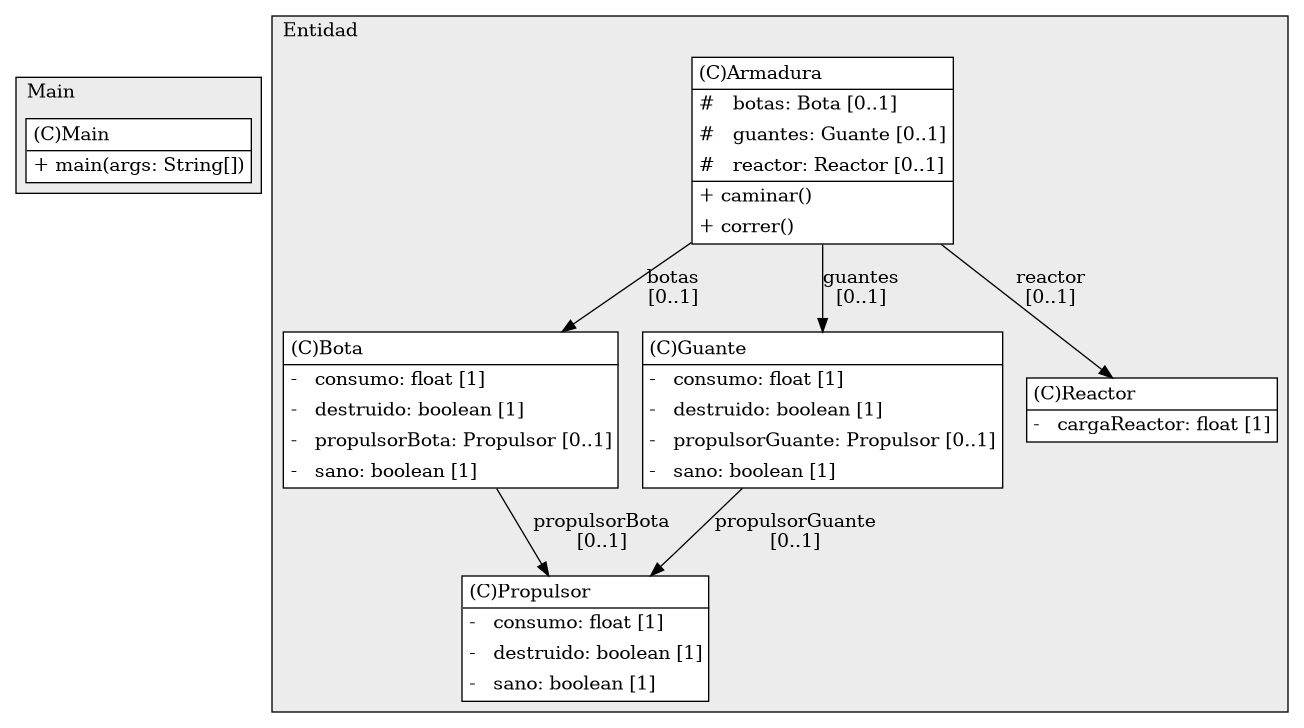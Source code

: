 @startuml

/' diagram meta data start
config=StructureConfiguration;
{
  "projectClassification": {
    "searchMode": "OpenProject", // OpenProject, AllProjects
    "includedProjects": "",
    "pathEndKeywords": "*.impl",
    "isClientPath": "",
    "isClientName": "",
    "isTestPath": "",
    "isTestName": "",
    "isMappingPath": "",
    "isMappingName": "",
    "isDataAccessPath": "",
    "isDataAccessName": "",
    "isDataStructurePath": "",
    "isDataStructureName": "",
    "isInterfaceStructuresPath": "",
    "isInterfaceStructuresName": "",
    "isEntryPointPath": "",
    "isEntryPointName": "",
    "treatFinalFieldsAsMandatory": false
  },
  "graphRestriction": {
    "classPackageExcludeFilter": "",
    "classPackageIncludeFilter": "",
    "classNameExcludeFilter": "",
    "classNameIncludeFilter": "",
    "methodNameExcludeFilter": "",
    "methodNameIncludeFilter": "",
    "removeByInheritance": "", // inheritance/annotation based filtering is done in a second step
    "removeByAnnotation": "",
    "removeByClassPackage": "", // cleanup the graph after inheritance/annotation based filtering is done
    "removeByClassName": "",
    "cutMappings": false,
    "cutEnum": true,
    "cutTests": true,
    "cutClient": true,
    "cutDataAccess": true,
    "cutInterfaceStructures": true,
    "cutDataStructures": true,
    "cutGetterAndSetter": true,
    "cutConstructors": true
  },
  "graphTraversal": {
    "forwardDepth": 3,
    "backwardDepth": 3,
    "classPackageExcludeFilter": "",
    "classPackageIncludeFilter": "",
    "classNameExcludeFilter": "",
    "classNameIncludeFilter": "",
    "methodNameExcludeFilter": "",
    "methodNameIncludeFilter": "",
    "hideMappings": false,
    "hideDataStructures": false,
    "hidePrivateMethods": true,
    "hideInterfaceCalls": true, // indirection: implementation -> interface (is hidden) -> implementation
    "onlyShowApplicationEntryPoints": false, // root node is included
    "useMethodCallsForStructureDiagram": "ForwardOnly" // ForwardOnly, BothDirections, No
  },
  "details": {
    "aggregation": "GroupByClass", // ByClass, GroupByClass, None
    "showClassGenericTypes": true,
    "showMethods": true,
    "showMethodParameterNames": true,
    "showMethodParameterTypes": true,
    "showMethodReturnType": true,
    "showPackageLevels": 2,
    "showDetailedClassStructure": true
  },
  "rootClass": "Main",
  "extensionCallbackMethod": "" // qualified.class.name#methodName - signature: public static String method(String)
}
diagram meta data end '/



digraph g {
    rankdir="TB"
    splines=polyline
    

'nodes 
subgraph cluster_2390489 { 
   	label=Main
	labeljust=l
	fillcolor="#ececec"
	style=filled
   
   Main2390489[
	label=<<TABLE BORDER="1" CELLBORDER="0" CELLPADDING="4" CELLSPACING="0">
<TR><TD ALIGN="LEFT" >(C)Main</TD></TR>
<HR/>
<TR><TD ALIGN="LEFT" >+ main(args: String[])</TD></TR>
</TABLE>>
	style=filled
	margin=0
	shape=plaintext
	fillcolor="#FFFFFF"
];
} 

subgraph cluster_72806857 { 
   	label=Entidad
	labeljust=l
	fillcolor="#ececec"
	style=filled
   
   Armadura72806857[
	label=<<TABLE BORDER="1" CELLBORDER="0" CELLPADDING="4" CELLSPACING="0">
<TR><TD ALIGN="LEFT" >(C)Armadura</TD></TR>
<HR/>
<TR><TD ALIGN="LEFT" >#   botas: Bota [0..1]</TD></TR>
<TR><TD ALIGN="LEFT" >#   guantes: Guante [0..1]</TD></TR>
<TR><TD ALIGN="LEFT" >#   reactor: Reactor [0..1]</TD></TR>
<HR/>
<TR><TD ALIGN="LEFT" >+ caminar()</TD></TR>
<TR><TD ALIGN="LEFT" >+ correr()</TD></TR>
</TABLE>>
	style=filled
	margin=0
	shape=plaintext
	fillcolor="#FFFFFF"
];

Bota72806857[
	label=<<TABLE BORDER="1" CELLBORDER="0" CELLPADDING="4" CELLSPACING="0">
<TR><TD ALIGN="LEFT" >(C)Bota</TD></TR>
<HR/>
<TR><TD ALIGN="LEFT" >-   consumo: float [1]</TD></TR>
<TR><TD ALIGN="LEFT" >-   destruido: boolean [1]</TD></TR>
<TR><TD ALIGN="LEFT" >-   propulsorBota: Propulsor [0..1]</TD></TR>
<TR><TD ALIGN="LEFT" >-   sano: boolean [1]</TD></TR>
</TABLE>>
	style=filled
	margin=0
	shape=plaintext
	fillcolor="#FFFFFF"
];

Guante72806857[
	label=<<TABLE BORDER="1" CELLBORDER="0" CELLPADDING="4" CELLSPACING="0">
<TR><TD ALIGN="LEFT" >(C)Guante</TD></TR>
<HR/>
<TR><TD ALIGN="LEFT" >-   consumo: float [1]</TD></TR>
<TR><TD ALIGN="LEFT" >-   destruido: boolean [1]</TD></TR>
<TR><TD ALIGN="LEFT" >-   propulsorGuante: Propulsor [0..1]</TD></TR>
<TR><TD ALIGN="LEFT" >-   sano: boolean [1]</TD></TR>
</TABLE>>
	style=filled
	margin=0
	shape=plaintext
	fillcolor="#FFFFFF"
];

Propulsor72806857[
	label=<<TABLE BORDER="1" CELLBORDER="0" CELLPADDING="4" CELLSPACING="0">
<TR><TD ALIGN="LEFT" >(C)Propulsor</TD></TR>
<HR/>
<TR><TD ALIGN="LEFT" >-   consumo: float [1]</TD></TR>
<TR><TD ALIGN="LEFT" >-   destruido: boolean [1]</TD></TR>
<TR><TD ALIGN="LEFT" >-   sano: boolean [1]</TD></TR>
</TABLE>>
	style=filled
	margin=0
	shape=plaintext
	fillcolor="#FFFFFF"
];

Reactor72806857[
	label=<<TABLE BORDER="1" CELLBORDER="0" CELLPADDING="4" CELLSPACING="0">
<TR><TD ALIGN="LEFT" >(C)Reactor</TD></TR>
<HR/>
<TR><TD ALIGN="LEFT" >-   cargaReactor: float [1]</TD></TR>
</TABLE>>
	style=filled
	margin=0
	shape=plaintext
	fillcolor="#FFFFFF"
];
} 

'edges    
Armadura72806857 -> Bota72806857[label="botas
[0..1]"];
Armadura72806857 -> Guante72806857[label="guantes
[0..1]"];
Armadura72806857 -> Reactor72806857[label="reactor
[0..1]"];
Bota72806857 -> Propulsor72806857[label="propulsorBota
[0..1]"];
Guante72806857 -> Propulsor72806857[label="propulsorGuante
[0..1]"];
    
}
@enduml